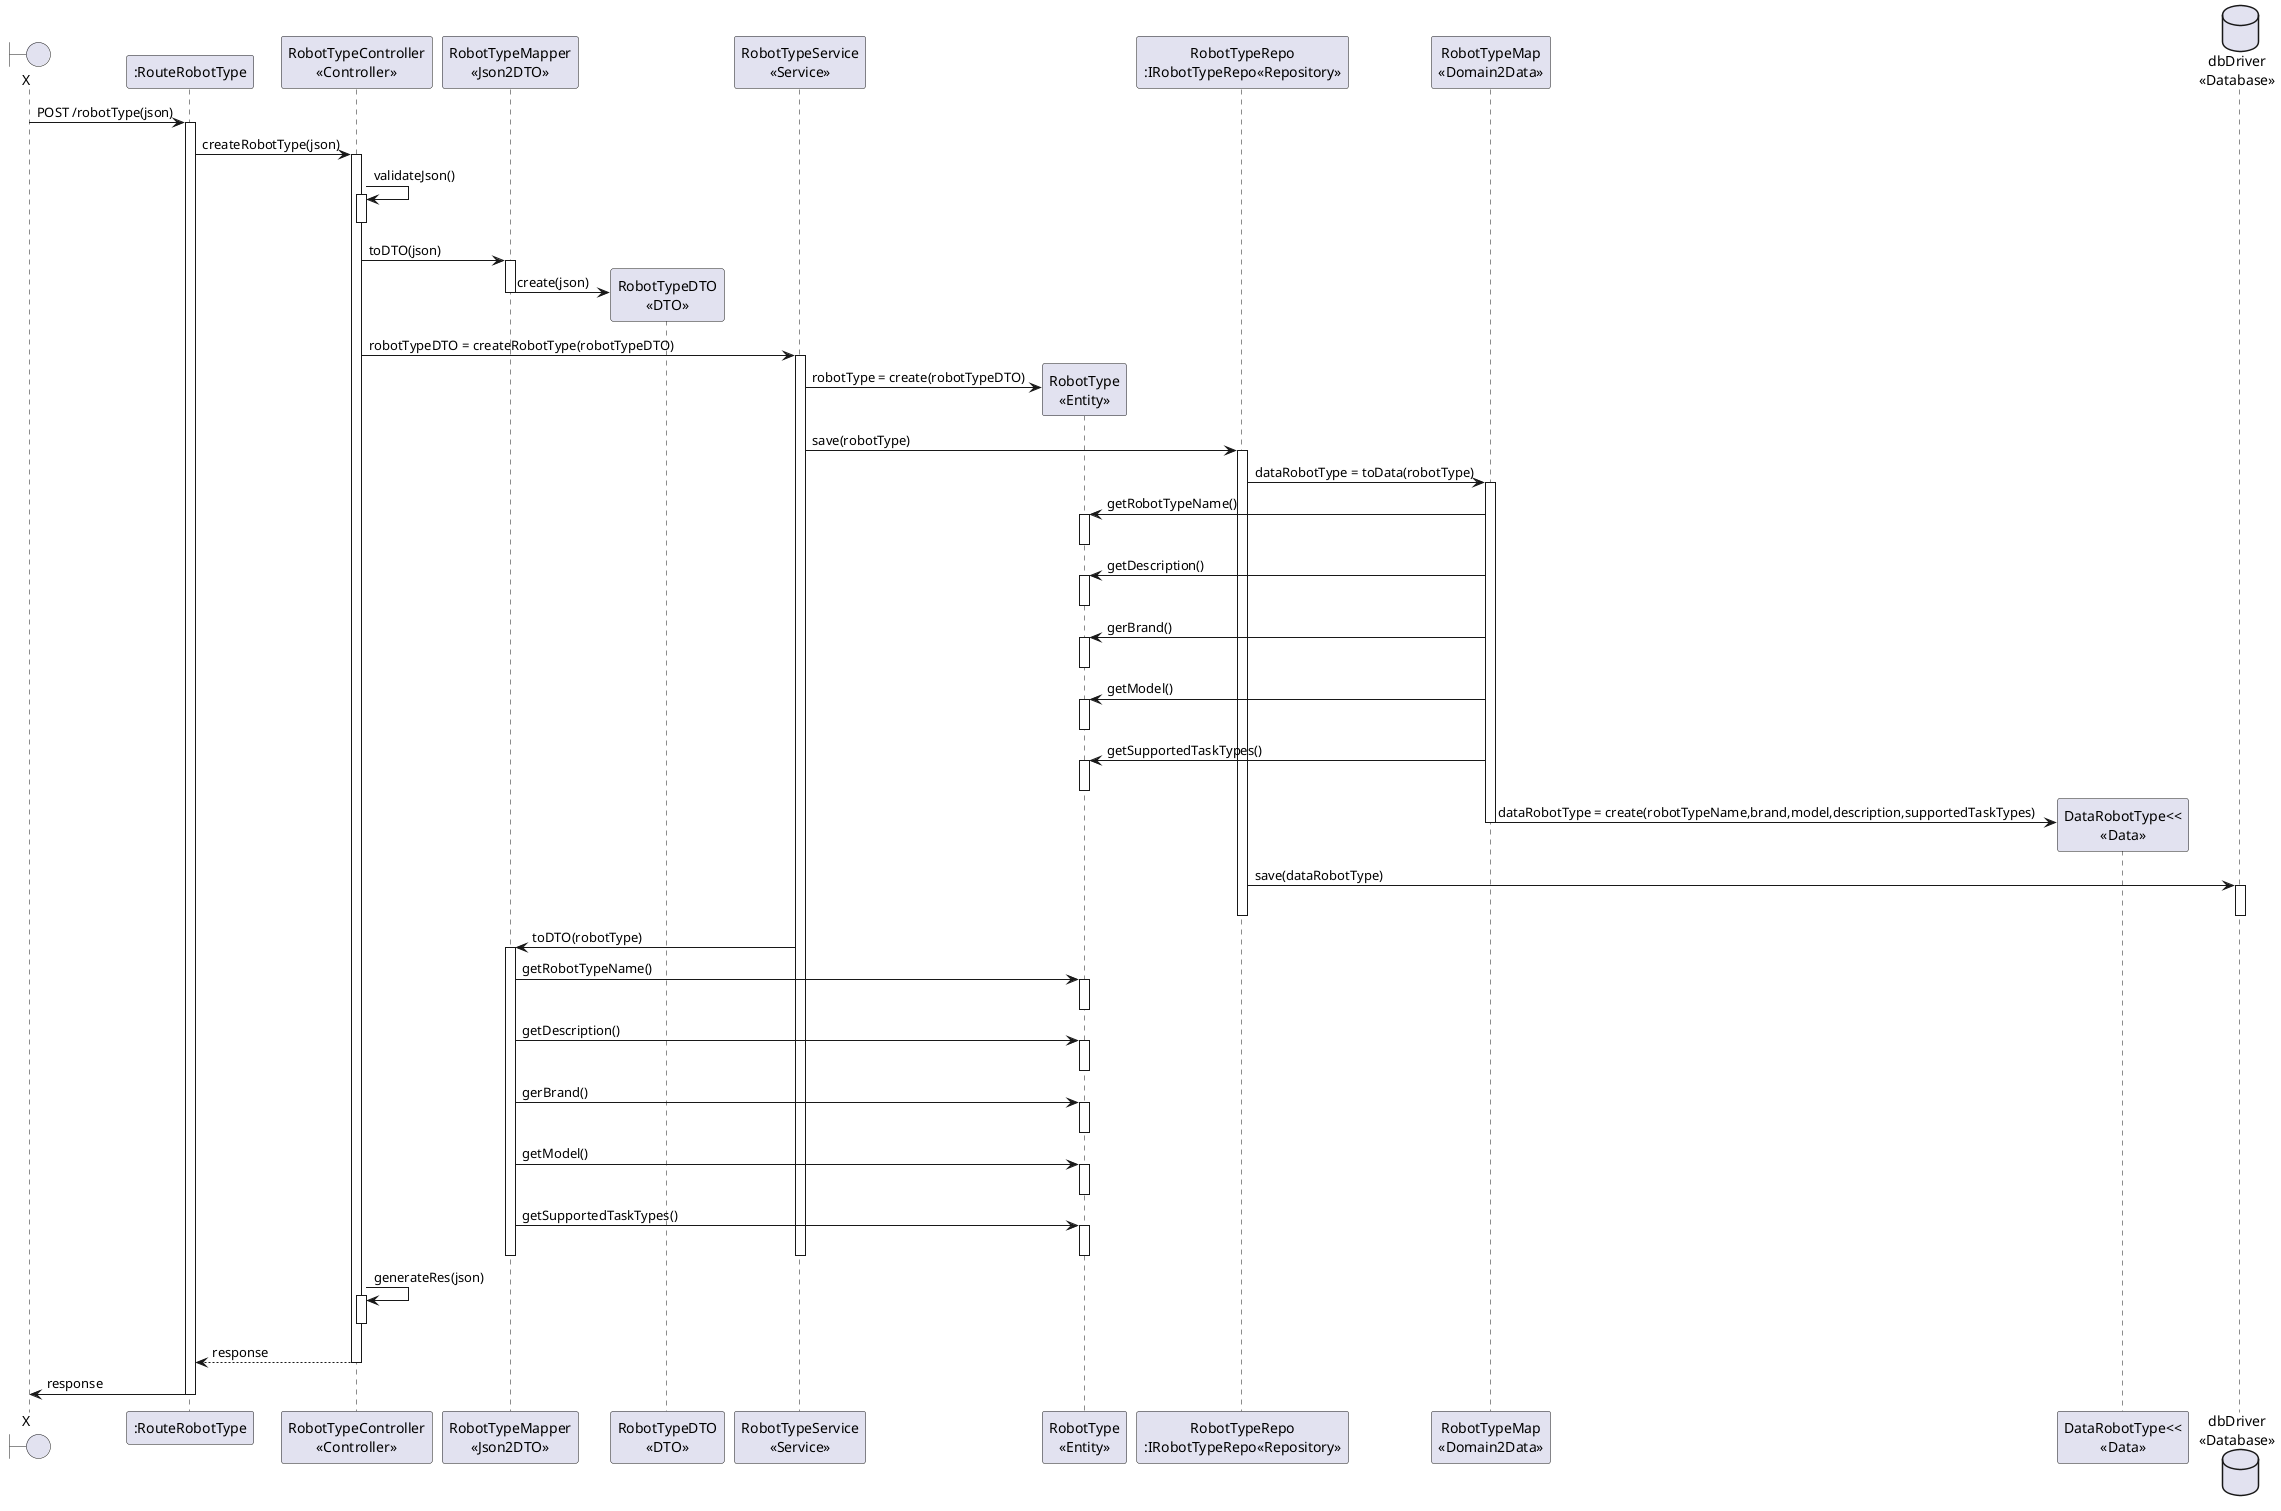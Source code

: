 @startuml


boundary X
participant ":RouteRobotType" as ROUTE
participant "RobotTypeController\n<<Controller>>" as CTRL
participant "RobotTypeMapper\n<<Json2DTO>>" as MAPPER
participant "RobotTypeDTO\n<<DTO>>" as DTO
participant "RobotTypeService\n<<Service>>" as SRV
participant "RobotType\n<<Entity>>" as ENTITY
participant "RobotTypeRepo\n:IRobotTypeRepo<<Repository>>" as REPO
participant "RobotTypeMap\n<<Domain2Data>>" as MAPPER2
participant "DataRobotType<<\n<<Data>>" as DATA
database "dbDriver\n<<Database>>" as DB

X -> ROUTE : POST /robotType(json)
activate ROUTE
ROUTE -> CTRL : createRobotType(json)
    activate CTRL
    CTRL -> CTRL : validateJson()
        activate CTRL
        deactivate CTRL
    CTRL -> MAPPER : toDTO(json)
        activate MAPPER
        MAPPER -> DTO** : create(json)
        deactivate MAPPER
    CTRL -> SRV : robotTypeDTO = createRobotType(robotTypeDTO)
        activate SRV
        SRV -> ENTITY** : robotType = create(robotTypeDTO)
        SRV -> REPO : save(robotType)
            activate REPO
            REPO -> MAPPER2 : dataRobotType = toData(robotType)
                activate MAPPER2
                MAPPER2 -> ENTITY : getRobotTypeName()
                    activate ENTITY
                    deactivate ENTITY
                MAPPER2 -> ENTITY : getDescription()
                    activate ENTITY
                    deactivate ENTITY
                MAPPER2 -> ENTITY : gerBrand()
                    activate ENTITY
                    deactivate ENTITY
                MAPPER2 -> ENTITY : getModel()
                    activate ENTITY
                    deactivate ENTITY
                MAPPER2 -> ENTITY : getSupportedTaskTypes()
                    activate ENTITY
                    deactivate ENTITY
                MAPPER2 -> DATA** : dataRobotType = create(robotTypeName,brand,model,description,supportedTaskTypes)
                deactivate MAPPER2
            REPO -> DB : save(dataRobotType)
                activate DB
                deactivate DB
            deactivate REPO
        SRV -> MAPPER : toDTO(robotType)
            activate MAPPER
                MAPPER -> ENTITY : getRobotTypeName()
                    activate ENTITY
                    deactivate ENTITY
                MAPPER -> ENTITY : getDescription()
                    activate ENTITY
                    deactivate ENTITY
                MAPPER -> ENTITY : gerBrand()
                    activate ENTITY
                    deactivate ENTITY
                MAPPER -> ENTITY : getModel()
                    activate ENTITY
                    deactivate ENTITY
                MAPPER -> ENTITY : getSupportedTaskTypes()
                    activate ENTITY
                    deactivate ENTITY
            deactivate MAPPER
        deactivate SRV
    CTRL -> CTRL : generateRes(json)
        activate CTRL
        deactivate CTRL
    CTRL --> ROUTE : response
    deactivate CTRL
    ROUTE -> X : response
deactivate ROUTE

@enduml
@startuml


boundary X
participant ":RouteRobotType" as ROUTE
participant "RobotTypeController\n<<Controller>>" as CTRL
participant "RobotTypeMapper\n<<Json2DTO>>" as MAPPER
participant "RobotTypeDTO\n<<DTO>>" as DTO
participant "RobotTypeService\n<<Service>>" as SRV
participant "RobotType\n<<Entity>>" as ENTITY
participant "RobotTypeRepo\n:IRobotTypeRepo<<Repository>>" as REPO
participant "RobotTypeMap\n<<Domain2Data>>" as MAPPER2
participant "DataRobotType<<\n<<Data>>" as DATA
database "dbDriver\n<<Database>>" as DB

X -> ROUTE : POST /robotType(json)
activate ROUTE
ROUTE -> CTRL : createRobotType(json)
    activate CTRL
    CTRL -> CTRL : validateJson()
        activate CTRL
        deactivate CTRL
    CTRL -> MAPPER : toDTO(json)
        activate MAPPER
        MAPPER -> DTO** : create(json)
        deactivate MAPPER
    CTRL -> SRV : robotTypeDTO = createRobotType(robotTypeDTO)
        activate SRV
        SRV -> ENTITY** : robotType = create(robotTypeDTO)
        SRV -> REPO : save(robotType)
            activate REPO
            REPO -> MAPPER2 : dataRobotType = toData(robotType)
                activate MAPPER2
                MAPPER2 -> ENTITY : getRobotTypeName()
                    activate ENTITY
                    deactivate ENTITY
                MAPPER2 -> ENTITY : getDescription()
                    activate ENTITY
                    deactivate ENTITY
                MAPPER2 -> ENTITY : gerBrand()
                    activate ENTITY
                    deactivate ENTITY
                MAPPER2 -> ENTITY : getModel()
                    activate ENTITY
                    deactivate ENTITY
                MAPPER2 -> ENTITY : getSupportedTaskTypes()
                    activate ENTITY
                    deactivate ENTITY
                MAPPER2 -> DATA** : dataRobotType = create(robotTypeName,brand,model,description,supportedTaskTypes)
                deactivate MAPPER2
            REPO -> DB : save(dataRobotType)
                activate DB
                deactivate DB
            deactivate REPO
        SRV -> MAPPER : toDTO(robotType)
            activate MAPPER
                MAPPER -> ENTITY : getRobotTypeName()
                    activate ENTITY
                    deactivate ENTITY
                MAPPER -> ENTITY : getDescription()
                    activate ENTITY
                    deactivate ENTITY
                MAPPER -> ENTITY : gerBrand()
                    activate ENTITY
                    deactivate ENTITY
                MAPPER -> ENTITY : getModel()
                    activate ENTITY
                    deactivate ENTITY
                MAPPER -> ENTITY : getSupportedTaskTypes()
                    activate ENTITY
                    deactivate ENTITY

            deactivate MAPPER
        deactivate SRV
    CTRL -> CTRL : generateRes(json)
        activate CTRL
        deactivate CTRL
    CTRL --> ROUTE : response
    deactivate CTRL
    ROUTE -> X : response
deactivate ROUTE

@enduml
